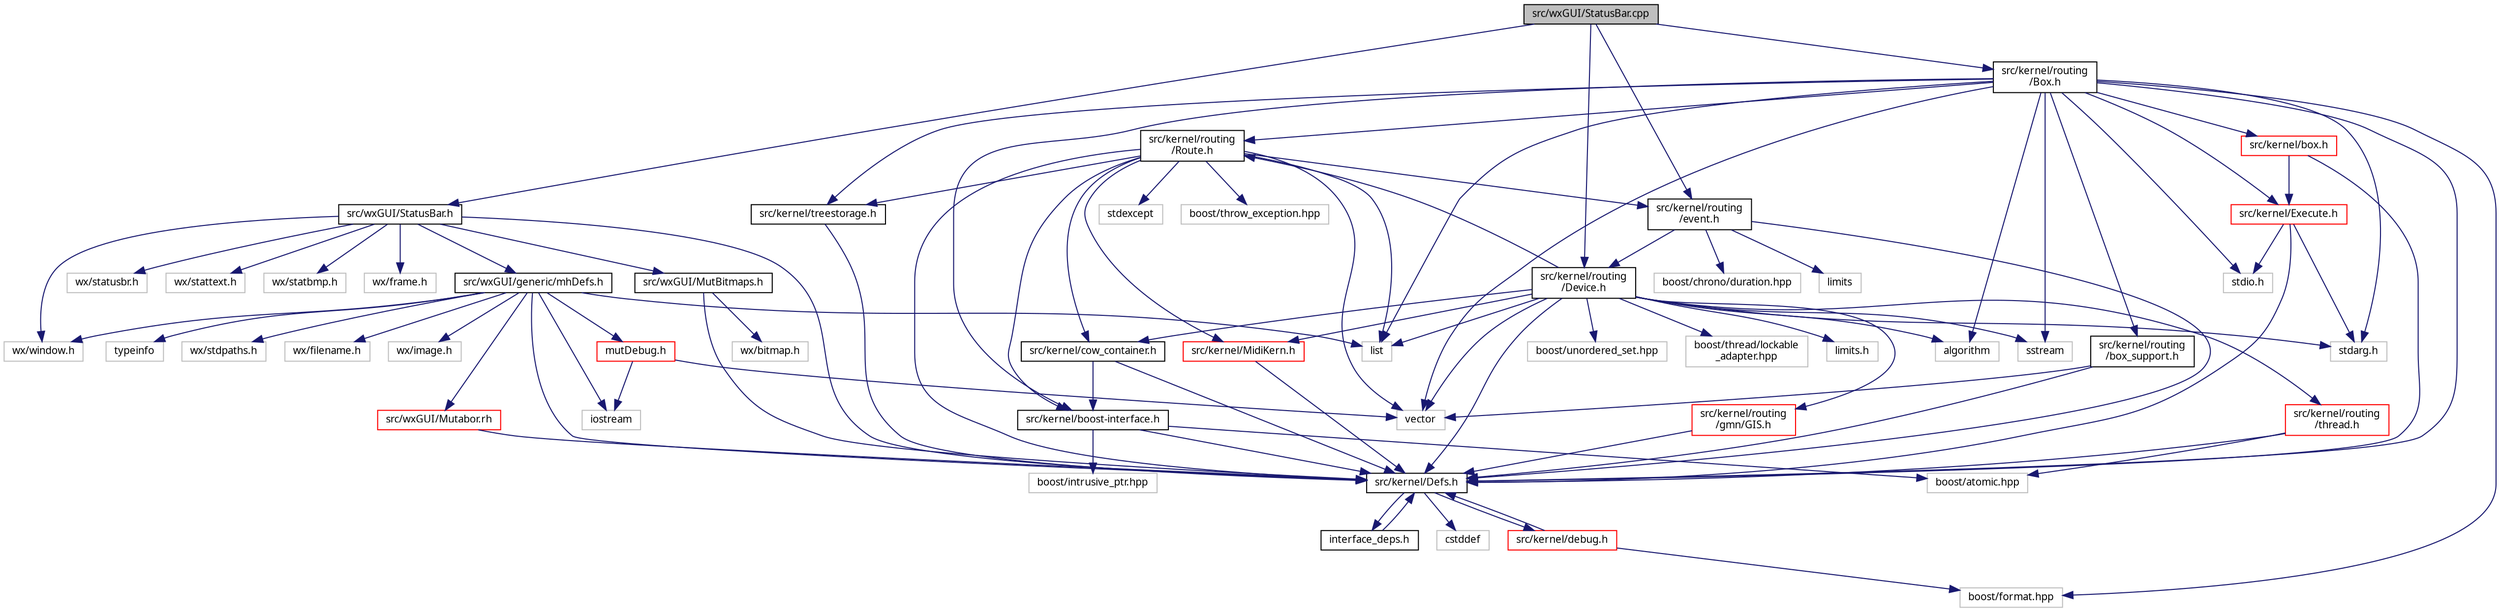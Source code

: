 digraph "src/wxGUI/StatusBar.cpp"
{
  edge [fontname="Sans",fontsize="10",labelfontname="Sans",labelfontsize="10"];
  node [fontname="Sans",fontsize="10",shape=record];
  Node0 [label="src/wxGUI/StatusBar.cpp",height=0.2,width=0.4,color="black", fillcolor="grey75", style="filled", fontcolor="black"];
  Node0 -> Node1 [color="midnightblue",fontsize="10",style="solid",fontname="Sans"];
  Node1 [label="src/wxGUI/StatusBar.h",height=0.2,width=0.4,color="black", fillcolor="white", style="filled",URL="$d9/d6e/StatusBar_8h.html"];
  Node1 -> Node2 [color="midnightblue",fontsize="10",style="solid",fontname="Sans"];
  Node2 [label="src/kernel/Defs.h",height=0.2,width=0.4,color="black", fillcolor="white", style="filled",URL="$d1/d73/Defs_8h.html",tooltip="Common definitions. "];
  Node2 -> Node3 [color="midnightblue",fontsize="10",style="solid",fontname="Sans"];
  Node3 [label="interface_deps.h",height=0.2,width=0.4,color="black", fillcolor="white", style="filled",URL="$de/ddd/interface__deps_8h.html"];
  Node3 -> Node2 [color="midnightblue",fontsize="10",style="solid",fontname="Sans"];
  Node2 -> Node4 [color="midnightblue",fontsize="10",style="solid",fontname="Sans"];
  Node4 [label="cstddef",height=0.2,width=0.4,color="grey75", fillcolor="white", style="filled"];
  Node2 -> Node5 [color="midnightblue",fontsize="10",style="solid",fontname="Sans"];
  Node5 [label="src/kernel/debug.h",height=0.2,width=0.4,color="red", fillcolor="white", style="filled",URL="$db/d16/debug_8h.html"];
  Node5 -> Node2 [color="midnightblue",fontsize="10",style="solid",fontname="Sans"];
  Node5 -> Node9 [color="midnightblue",fontsize="10",style="solid",fontname="Sans"];
  Node9 [label="boost/format.hpp",height=0.2,width=0.4,color="grey75", fillcolor="white", style="filled"];
  Node1 -> Node12 [color="midnightblue",fontsize="10",style="solid",fontname="Sans"];
  Node12 [label="src/wxGUI/generic/mhDefs.h",height=0.2,width=0.4,color="black", fillcolor="white", style="filled",URL="$d0/d68/mhDefs_8h.html"];
  Node12 -> Node2 [color="midnightblue",fontsize="10",style="solid",fontname="Sans"];
  Node12 -> Node13 [color="midnightblue",fontsize="10",style="solid",fontname="Sans"];
  Node13 [label="wx/window.h",height=0.2,width=0.4,color="grey75", fillcolor="white", style="filled"];
  Node12 -> Node14 [color="midnightblue",fontsize="10",style="solid",fontname="Sans"];
  Node14 [label="wx/stdpaths.h",height=0.2,width=0.4,color="grey75", fillcolor="white", style="filled"];
  Node12 -> Node15 [color="midnightblue",fontsize="10",style="solid",fontname="Sans"];
  Node15 [label="wx/filename.h",height=0.2,width=0.4,color="grey75", fillcolor="white", style="filled"];
  Node12 -> Node16 [color="midnightblue",fontsize="10",style="solid",fontname="Sans"];
  Node16 [label="wx/image.h",height=0.2,width=0.4,color="grey75", fillcolor="white", style="filled"];
  Node12 -> Node17 [color="midnightblue",fontsize="10",style="solid",fontname="Sans"];
  Node17 [label="iostream",height=0.2,width=0.4,color="grey75", fillcolor="white", style="filled"];
  Node12 -> Node18 [color="midnightblue",fontsize="10",style="solid",fontname="Sans"];
  Node18 [label="typeinfo",height=0.2,width=0.4,color="grey75", fillcolor="white", style="filled"];
  Node12 -> Node19 [color="midnightblue",fontsize="10",style="solid",fontname="Sans"];
  Node19 [label="list",height=0.2,width=0.4,color="grey75", fillcolor="white", style="filled"];
  Node12 -> Node20 [color="midnightblue",fontsize="10",style="solid",fontname="Sans"];
  Node20 [label="src/wxGUI/Mutabor.rh",height=0.2,width=0.4,color="red", fillcolor="white", style="filled",URL="$d9/d64/Mutabor_8rh.html"];
  Node20 -> Node2 [color="midnightblue",fontsize="10",style="solid",fontname="Sans"];
  Node12 -> Node22 [color="midnightblue",fontsize="10",style="solid",fontname="Sans"];
  Node22 [label="mutDebug.h",height=0.2,width=0.4,color="red", fillcolor="white", style="filled",URL="$de/de1/mutDebug_8h.html",tooltip="Main debugging functions. "];
  Node22 -> Node17 [color="midnightblue",fontsize="10",style="solid",fontname="Sans"];
  Node22 -> Node24 [color="midnightblue",fontsize="10",style="solid",fontname="Sans"];
  Node24 [label="vector",height=0.2,width=0.4,color="grey75", fillcolor="white", style="filled"];
  Node1 -> Node29 [color="midnightblue",fontsize="10",style="solid",fontname="Sans"];
  Node29 [label="src/wxGUI/MutBitmaps.h",height=0.2,width=0.4,color="black", fillcolor="white", style="filled",URL="$d6/dfc/MutBitmaps_8h.html"];
  Node29 -> Node2 [color="midnightblue",fontsize="10",style="solid",fontname="Sans"];
  Node29 -> Node30 [color="midnightblue",fontsize="10",style="solid",fontname="Sans"];
  Node30 [label="wx/bitmap.h",height=0.2,width=0.4,color="grey75", fillcolor="white", style="filled"];
  Node1 -> Node31 [color="midnightblue",fontsize="10",style="solid",fontname="Sans"];
  Node31 [label="wx/statusbr.h",height=0.2,width=0.4,color="grey75", fillcolor="white", style="filled"];
  Node1 -> Node32 [color="midnightblue",fontsize="10",style="solid",fontname="Sans"];
  Node32 [label="wx/stattext.h",height=0.2,width=0.4,color="grey75", fillcolor="white", style="filled"];
  Node1 -> Node33 [color="midnightblue",fontsize="10",style="solid",fontname="Sans"];
  Node33 [label="wx/statbmp.h",height=0.2,width=0.4,color="grey75", fillcolor="white", style="filled"];
  Node1 -> Node34 [color="midnightblue",fontsize="10",style="solid",fontname="Sans"];
  Node34 [label="wx/frame.h",height=0.2,width=0.4,color="grey75", fillcolor="white", style="filled"];
  Node1 -> Node13 [color="midnightblue",fontsize="10",style="solid",fontname="Sans"];
  Node0 -> Node35 [color="midnightblue",fontsize="10",style="solid",fontname="Sans"];
  Node35 [label="src/kernel/routing\l/Box.h",height=0.2,width=0.4,color="black", fillcolor="white", style="filled",URL="$de/d0f/Box_8h.html",tooltip="Mutabor Box for C++. "];
  Node35 -> Node2 [color="midnightblue",fontsize="10",style="solid",fontname="Sans"];
  Node35 -> Node36 [color="midnightblue",fontsize="10",style="solid",fontname="Sans"];
  Node36 [label="src/kernel/treestorage.h",height=0.2,width=0.4,color="black", fillcolor="white", style="filled",URL="$db/dbe/treestorage_8h.html",tooltip="abstract class for tree like storage "];
  Node36 -> Node2 [color="midnightblue",fontsize="10",style="solid",fontname="Sans"];
  Node35 -> Node37 [color="midnightblue",fontsize="10",style="solid",fontname="Sans"];
  Node37 [label="src/kernel/boost-interface.h",height=0.2,width=0.4,color="black", fillcolor="white", style="filled",URL="$d1/da4/boost-interface_8h.html",tooltip="Interface to the boost library. "];
  Node37 -> Node2 [color="midnightblue",fontsize="10",style="solid",fontname="Sans"];
  Node37 -> Node38 [color="midnightblue",fontsize="10",style="solid",fontname="Sans"];
  Node38 [label="boost/atomic.hpp",height=0.2,width=0.4,color="grey75", fillcolor="white", style="filled"];
  Node37 -> Node39 [color="midnightblue",fontsize="10",style="solid",fontname="Sans"];
  Node39 [label="boost/intrusive_ptr.hpp",height=0.2,width=0.4,color="grey75", fillcolor="white", style="filled"];
  Node35 -> Node40 [color="midnightblue",fontsize="10",style="solid",fontname="Sans"];
  Node40 [label="src/kernel/routing\l/Route.h",height=0.2,width=0.4,color="black", fillcolor="white", style="filled",URL="$d1/d65/Route_8h.html",tooltip="Routing. "];
  Node40 -> Node2 [color="midnightblue",fontsize="10",style="solid",fontname="Sans"];
  Node40 -> Node41 [color="midnightblue",fontsize="10",style="solid",fontname="Sans"];
  Node41 [label="src/kernel/cow_container.h",height=0.2,width=0.4,color="black", fillcolor="white", style="filled",URL="$da/d28/cow__container_8h.html",tooltip="Copy on write container. "];
  Node41 -> Node2 [color="midnightblue",fontsize="10",style="solid",fontname="Sans"];
  Node41 -> Node37 [color="midnightblue",fontsize="10",style="solid",fontname="Sans"];
  Node40 -> Node42 [color="midnightblue",fontsize="10",style="solid",fontname="Sans"];
  Node42 [label="src/kernel/MidiKern.h",height=0.2,width=0.4,color="red", fillcolor="white", style="filled",URL="$da/dfd/MidiKern_8h.html"];
  Node42 -> Node2 [color="midnightblue",fontsize="10",style="solid",fontname="Sans"];
  Node40 -> Node36 [color="midnightblue",fontsize="10",style="solid",fontname="Sans"];
  Node40 -> Node37 [color="midnightblue",fontsize="10",style="solid",fontname="Sans"];
  Node40 -> Node19 [color="midnightblue",fontsize="10",style="solid",fontname="Sans"];
  Node40 -> Node24 [color="midnightblue",fontsize="10",style="solid",fontname="Sans"];
  Node40 -> Node44 [color="midnightblue",fontsize="10",style="solid",fontname="Sans"];
  Node44 [label="stdexcept",height=0.2,width=0.4,color="grey75", fillcolor="white", style="filled"];
  Node40 -> Node45 [color="midnightblue",fontsize="10",style="solid",fontname="Sans"];
  Node45 [label="boost/throw_exception.hpp",height=0.2,width=0.4,color="grey75", fillcolor="white", style="filled"];
  Node40 -> Node46 [color="midnightblue",fontsize="10",style="solid",fontname="Sans"];
  Node46 [label="src/kernel/routing\l/event.h",height=0.2,width=0.4,color="black", fillcolor="white", style="filled",URL="$dd/d20/event_8h.html"];
  Node46 -> Node2 [color="midnightblue",fontsize="10",style="solid",fontname="Sans"];
  Node46 -> Node47 [color="midnightblue",fontsize="10",style="solid",fontname="Sans"];
  Node47 [label="src/kernel/routing\l/Device.h",height=0.2,width=0.4,color="black", fillcolor="white", style="filled",URL="$de/d05/Device_8h.html",tooltip="Routing. "];
  Node47 -> Node2 [color="midnightblue",fontsize="10",style="solid",fontname="Sans"];
  Node47 -> Node41 [color="midnightblue",fontsize="10",style="solid",fontname="Sans"];
  Node47 -> Node48 [color="midnightblue",fontsize="10",style="solid",fontname="Sans"];
  Node48 [label="src/kernel/routing\l/gmn/GIS.h",height=0.2,width=0.4,color="red", fillcolor="white", style="filled",URL="$dd/d4d/GIS_8h.html"];
  Node48 -> Node2 [color="midnightblue",fontsize="10",style="solid",fontname="Sans"];
  Node47 -> Node40 [color="midnightblue",fontsize="10",style="solid",fontname="Sans"];
  Node47 -> Node52 [color="midnightblue",fontsize="10",style="solid",fontname="Sans"];
  Node52 [label="src/kernel/routing\l/thread.h",height=0.2,width=0.4,color="red", fillcolor="white", style="filled",URL="$db/dd5/thread_8h.html"];
  Node52 -> Node2 [color="midnightblue",fontsize="10",style="solid",fontname="Sans"];
  Node52 -> Node38 [color="midnightblue",fontsize="10",style="solid",fontname="Sans"];
  Node47 -> Node55 [color="midnightblue",fontsize="10",style="solid",fontname="Sans"];
  Node55 [label="boost/thread/lockable\l_adapter.hpp",height=0.2,width=0.4,color="grey75", fillcolor="white", style="filled"];
  Node47 -> Node42 [color="midnightblue",fontsize="10",style="solid",fontname="Sans"];
  Node47 -> Node24 [color="midnightblue",fontsize="10",style="solid",fontname="Sans"];
  Node47 -> Node19 [color="midnightblue",fontsize="10",style="solid",fontname="Sans"];
  Node47 -> Node56 [color="midnightblue",fontsize="10",style="solid",fontname="Sans"];
  Node56 [label="limits.h",height=0.2,width=0.4,color="grey75", fillcolor="white", style="filled"];
  Node47 -> Node57 [color="midnightblue",fontsize="10",style="solid",fontname="Sans"];
  Node57 [label="algorithm",height=0.2,width=0.4,color="grey75", fillcolor="white", style="filled"];
  Node47 -> Node58 [color="midnightblue",fontsize="10",style="solid",fontname="Sans"];
  Node58 [label="sstream",height=0.2,width=0.4,color="grey75", fillcolor="white", style="filled"];
  Node47 -> Node59 [color="midnightblue",fontsize="10",style="solid",fontname="Sans"];
  Node59 [label="stdarg.h",height=0.2,width=0.4,color="grey75", fillcolor="white", style="filled"];
  Node47 -> Node60 [color="midnightblue",fontsize="10",style="solid",fontname="Sans"];
  Node60 [label="boost/unordered_set.hpp",height=0.2,width=0.4,color="grey75", fillcolor="white", style="filled"];
  Node46 -> Node61 [color="midnightblue",fontsize="10",style="solid",fontname="Sans"];
  Node61 [label="boost/chrono/duration.hpp",height=0.2,width=0.4,color="grey75", fillcolor="white", style="filled"];
  Node46 -> Node62 [color="midnightblue",fontsize="10",style="solid",fontname="Sans"];
  Node62 [label="limits",height=0.2,width=0.4,color="grey75", fillcolor="white", style="filled"];
  Node35 -> Node63 [color="midnightblue",fontsize="10",style="solid",fontname="Sans"];
  Node63 [label="src/kernel/Execute.h",height=0.2,width=0.4,color="red", fillcolor="white", style="filled",URL="$de/d11/Execute_8h.html",tooltip="Execute tuning changes. "];
  Node63 -> Node2 [color="midnightblue",fontsize="10",style="solid",fontname="Sans"];
  Node63 -> Node65 [color="midnightblue",fontsize="10",style="solid",fontname="Sans"];
  Node65 [label="stdio.h",height=0.2,width=0.4,color="grey75", fillcolor="white", style="filled"];
  Node63 -> Node59 [color="midnightblue",fontsize="10",style="solid",fontname="Sans"];
  Node35 -> Node66 [color="midnightblue",fontsize="10",style="solid",fontname="Sans"];
  Node66 [label="src/kernel/box.h",height=0.2,width=0.4,color="red", fillcolor="white", style="filled",URL="$dc/d19/box_8h.html",tooltip="Description: Collect all properties, which are used by boxes. "];
  Node66 -> Node2 [color="midnightblue",fontsize="10",style="solid",fontname="Sans"];
  Node66 -> Node63 [color="midnightblue",fontsize="10",style="solid",fontname="Sans"];
  Node35 -> Node69 [color="midnightblue",fontsize="10",style="solid",fontname="Sans"];
  Node69 [label="src/kernel/routing\l/box_support.h",height=0.2,width=0.4,color="black", fillcolor="white", style="filled",URL="$d2/dfc/box__support_8h.html",tooltip="Mutabor Box for C++. "];
  Node69 -> Node2 [color="midnightblue",fontsize="10",style="solid",fontname="Sans"];
  Node69 -> Node24 [color="midnightblue",fontsize="10",style="solid",fontname="Sans"];
  Node35 -> Node24 [color="midnightblue",fontsize="10",style="solid",fontname="Sans"];
  Node35 -> Node19 [color="midnightblue",fontsize="10",style="solid",fontname="Sans"];
  Node35 -> Node57 [color="midnightblue",fontsize="10",style="solid",fontname="Sans"];
  Node35 -> Node58 [color="midnightblue",fontsize="10",style="solid",fontname="Sans"];
  Node35 -> Node59 [color="midnightblue",fontsize="10",style="solid",fontname="Sans"];
  Node35 -> Node65 [color="midnightblue",fontsize="10",style="solid",fontname="Sans"];
  Node35 -> Node9 [color="midnightblue",fontsize="10",style="solid",fontname="Sans"];
  Node0 -> Node47 [color="midnightblue",fontsize="10",style="solid",fontname="Sans"];
  Node0 -> Node46 [color="midnightblue",fontsize="10",style="solid",fontname="Sans"];
}
